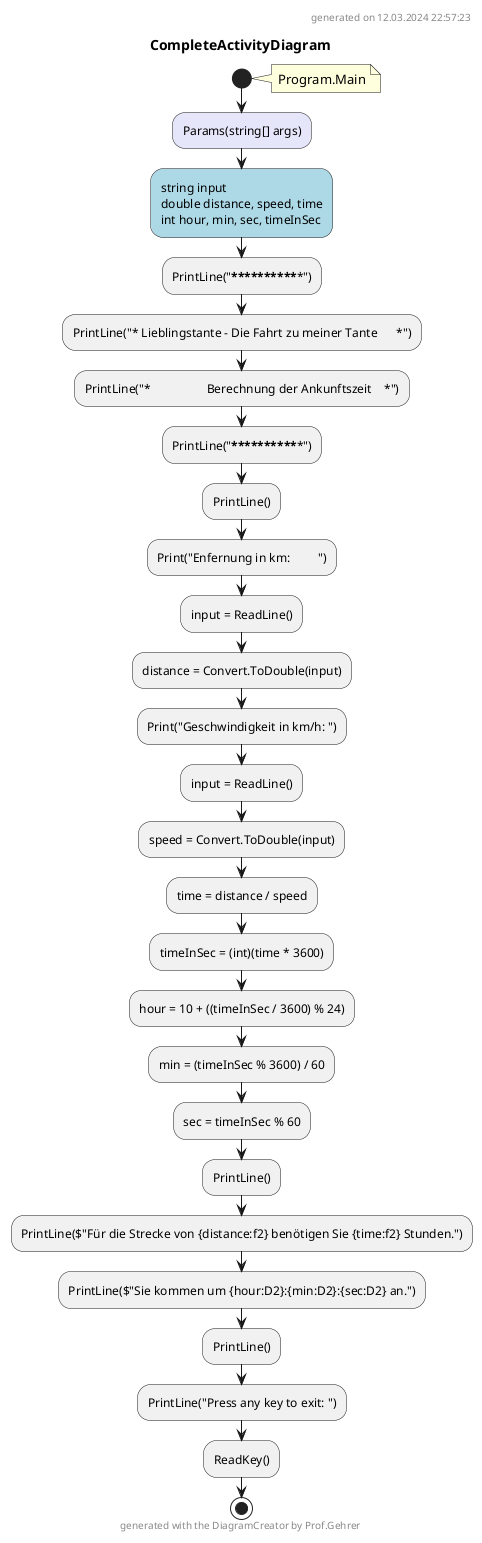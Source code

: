 @startuml CompleteActivityDiagram
header
generated on 12.03.2024 22:57:23
end header
title CompleteActivityDiagram
start
note right:  Program.Main
#Lavender:Params(string[] args);
#LightBlue:string input
double distance, speed, time
int hour, min, sec, timeInSec;
:PrintLine("***************************************************");
:PrintLine("* Lieblingstante - Die Fahrt zu meiner Tante      *");
:PrintLine("*                  Berechnung der Ankunftszeit    *");
:PrintLine("***************************************************");
:PrintLine();
:Print("Enfernung in km:         ");
:input = ReadLine();
:distance = Convert.ToDouble(input);
:Print("Geschwindigkeit in km/h: ");
:input = ReadLine();
:speed = Convert.ToDouble(input);
:time = distance / speed;
:timeInSec = (int)(time * 3600);
:hour = 10 + ((timeInSec / 3600) % 24);
:min = (timeInSec % 3600) / 60;
:sec = timeInSec % 60;
:PrintLine();
:PrintLine($"Für die Strecke von {distance:f2} benötigen Sie {time:f2} Stunden.");
:PrintLine($"Sie kommen um {hour:D2}:{min:D2}:{sec:D2} an.");
:PrintLine();
:PrintLine("Press any key to exit: ");
:ReadKey();
stop
footer
generated with the DiagramCreator by Prof.Gehrer
end footer
@enduml
